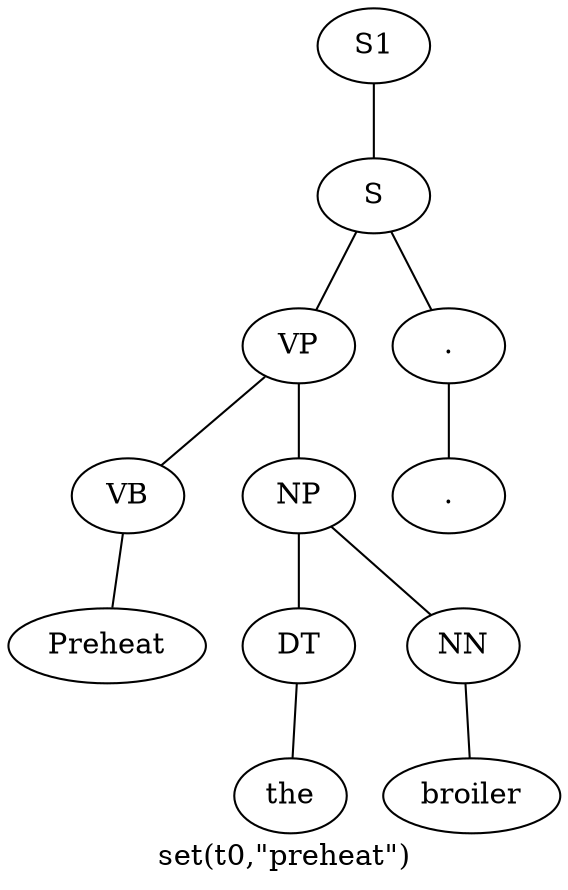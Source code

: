 graph SyntaxGraph {
	label = "set(t0,\"preheat\")";
	Node0 [label="S1"];
	Node1 [label="S"];
	Node2 [label="VP"];
	Node3 [label="VB"];
	Node4 [label="Preheat"];
	Node5 [label="NP"];
	Node6 [label="DT"];
	Node7 [label="the"];
	Node8 [label="NN"];
	Node9 [label="broiler"];
	Node10 [label="."];
	Node11 [label="."];

	Node0 -- Node1;
	Node1 -- Node2;
	Node1 -- Node10;
	Node2 -- Node3;
	Node2 -- Node5;
	Node3 -- Node4;
	Node5 -- Node6;
	Node5 -- Node8;
	Node6 -- Node7;
	Node8 -- Node9;
	Node10 -- Node11;
}